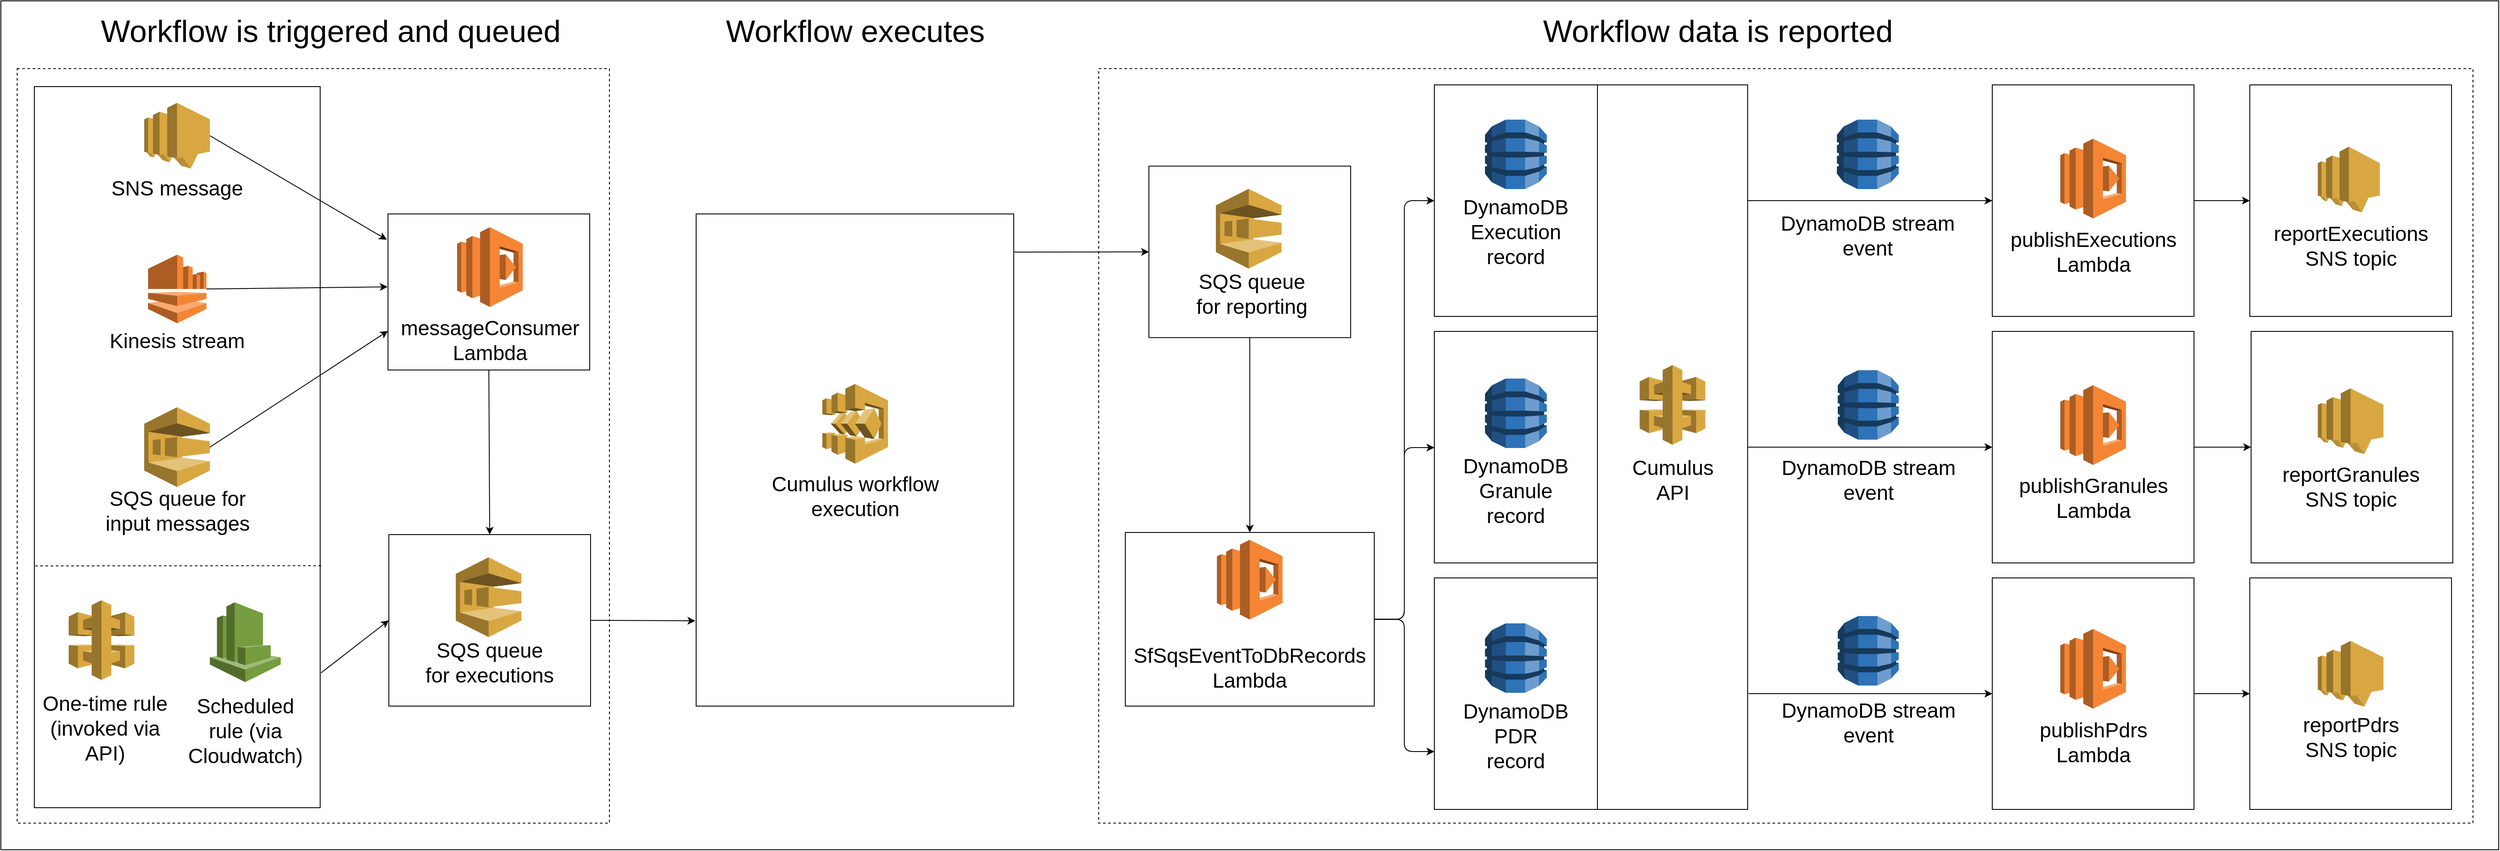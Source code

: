 <mxfile version="12.7.9" type="device"><diagram id="9OBVV0XeZTobMLSr5Xny" name="Page-1"><mxGraphModel dx="5484" dy="3076" grid="1" gridSize="10" guides="1" tooltips="1" connect="1" arrows="1" fold="1" page="1" pageScale="1" pageWidth="850" pageHeight="1100" math="0" shadow="0"><root><mxCell id="0"/><mxCell id="1" parent="0"/><mxCell id="5WBgk7NJGfhJhrE9pnMP-1" value="" style="rounded=0;whiteSpace=wrap;html=1;" parent="1" vertex="1"><mxGeometry x="-1660" y="-1040" width="2910" height="990" as="geometry"/></mxCell><mxCell id="5WBgk7NJGfhJhrE9pnMP-6" value="" style="rounded=0;whiteSpace=wrap;html=1;dashed=1;" parent="1" vertex="1"><mxGeometry x="-1641" y="-961" width="690" height="880" as="geometry"/></mxCell><mxCell id="lM8c-xMSDd7aZxn6vKMH-7" value="" style="rounded=0;whiteSpace=wrap;html=1;fillColor=none;" parent="1" vertex="1"><mxGeometry x="-1621" y="-940" width="333" height="841" as="geometry"/></mxCell><mxCell id="lM8c-xMSDd7aZxn6vKMH-8" value="" style="endArrow=none;dashed=1;html=1;entryX=1.003;entryY=0.7;entryDx=0;entryDy=0;entryPerimeter=0;" parent="1" edge="1"><mxGeometry width="50" height="50" relative="1" as="geometry"><mxPoint x="-1620" y="-381" as="sourcePoint"/><mxPoint x="-1287.001" y="-381.3" as="targetPoint"/></mxGeometry></mxCell><mxCell id="5WBgk7NJGfhJhrE9pnMP-2" value="" style="outlineConnect=0;dashed=0;verticalLabelPosition=bottom;verticalAlign=top;align=center;html=1;shape=mxgraph.aws3.sns;fillColor=#D9A741;gradientColor=none;" parent="1" vertex="1"><mxGeometry x="-1493" y="-921" width="76.5" height="76.5" as="geometry"/></mxCell><mxCell id="5WBgk7NJGfhJhrE9pnMP-3" value="&lt;div style=&quot;font-size: 24px;&quot;&gt;SNS message&lt;/div&gt;" style="text;html=1;strokeColor=none;fillColor=none;align=center;verticalAlign=middle;whiteSpace=wrap;rounded=0;direction=south;fontSize=24;" parent="1" vertex="1"><mxGeometry x="-1534" y="-833" width="159" height="24" as="geometry"/></mxCell><mxCell id="5WBgk7NJGfhJhrE9pnMP-7" value="" style="outlineConnect=0;dashed=0;verticalLabelPosition=bottom;verticalAlign=top;align=center;html=1;shape=mxgraph.aws3.kinesis;fillColor=#F58534;gradientColor=none;" parent="1" vertex="1"><mxGeometry x="-1488.5" y="-744" width="68" height="80" as="geometry"/></mxCell><mxCell id="5WBgk7NJGfhJhrE9pnMP-10" value="&lt;div style=&quot;font-size: 24px;&quot;&gt;Kinesis stream&lt;/div&gt;" style="text;html=1;strokeColor=none;fillColor=none;align=center;verticalAlign=middle;whiteSpace=wrap;rounded=0;dashed=1;fontSize=24;" parent="1" vertex="1"><mxGeometry x="-1543" y="-653.5" width="177" height="20" as="geometry"/></mxCell><mxCell id="lM8c-xMSDd7aZxn6vKMH-1" value="" style="outlineConnect=0;dashed=0;verticalLabelPosition=bottom;verticalAlign=top;align=center;html=1;shape=mxgraph.aws3.sqs;fillColor=#D9A741;gradientColor=none;" parent="1" vertex="1"><mxGeometry x="-1493" y="-566" width="76.5" height="93" as="geometry"/></mxCell><mxCell id="lM8c-xMSDd7aZxn6vKMH-2" value="SQS queue for input messages" style="text;html=1;strokeColor=none;fillColor=none;align=center;verticalAlign=middle;whiteSpace=wrap;rounded=0;fontSize=24;" parent="1" vertex="1"><mxGeometry x="-1560.5" y="-455.5" width="212" height="20" as="geometry"/></mxCell><mxCell id="lM8c-xMSDd7aZxn6vKMH-4" value="" style="outlineConnect=0;dashed=0;verticalLabelPosition=bottom;verticalAlign=top;align=center;html=1;shape=mxgraph.aws3.cloudwatch;fillColor=#759C3E;gradientColor=none;" parent="1" vertex="1"><mxGeometry x="-1416.5" y="-338.5" width="82.5" height="93" as="geometry"/></mxCell><mxCell id="lM8c-xMSDd7aZxn6vKMH-5" value="Scheduled rule (via Cloudwatch)" style="text;html=1;strokeColor=none;fillColor=none;align=center;verticalAlign=middle;whiteSpace=wrap;rounded=0;fontSize=24;" parent="1" vertex="1"><mxGeometry x="-1430" y="-198.5" width="110" height="20" as="geometry"/></mxCell><mxCell id="lM8c-xMSDd7aZxn6vKMH-6" value="One-time rule (invoked via API)" style="text;html=1;strokeColor=none;fillColor=none;align=center;verticalAlign=middle;whiteSpace=wrap;rounded=0;fontSize=24;" parent="1" vertex="1"><mxGeometry x="-1616" y="-201" width="155" height="20" as="geometry"/></mxCell><mxCell id="lM8c-xMSDd7aZxn6vKMH-10" value="" style="rounded=0;whiteSpace=wrap;html=1;fillColor=none;" parent="1" vertex="1"><mxGeometry x="-1209" y="-791.5" width="235" height="182" as="geometry"/></mxCell><mxCell id="lM8c-xMSDd7aZxn6vKMH-9" value="" style="outlineConnect=0;dashed=0;verticalLabelPosition=bottom;verticalAlign=top;align=center;html=1;shape=mxgraph.aws3.lambda;fillColor=#F58534;gradientColor=none;" parent="1" vertex="1"><mxGeometry x="-1128.5" y="-776" width="76.5" height="93" as="geometry"/></mxCell><mxCell id="lM8c-xMSDd7aZxn6vKMH-11" value="&lt;font style=&quot;font-size: 24px&quot;&gt;messageConsumer Lambda&lt;/font&gt;" style="text;html=1;strokeColor=none;fillColor=none;align=center;verticalAlign=middle;whiteSpace=wrap;rounded=0;fontSize=20;" parent="1" vertex="1"><mxGeometry x="-1140.5" y="-656.5" width="100" height="25" as="geometry"/></mxCell><mxCell id="lM8c-xMSDd7aZxn6vKMH-13" value="" style="rounded=0;whiteSpace=wrap;html=1;fillColor=none;" parent="1" vertex="1"><mxGeometry x="-1208" y="-417.5" width="235" height="200" as="geometry"/></mxCell><mxCell id="lM8c-xMSDd7aZxn6vKMH-14" value="" style="endArrow=classic;html=1;exitX=1;exitY=0.5;exitDx=0;exitDy=0;exitPerimeter=0;entryX=-0.006;entryY=0.165;entryDx=0;entryDy=0;entryPerimeter=0;" parent="1" source="5WBgk7NJGfhJhrE9pnMP-2" target="lM8c-xMSDd7aZxn6vKMH-10" edge="1"><mxGeometry width="50" height="50" relative="1" as="geometry"><mxPoint x="-1301" y="-791" as="sourcePoint"/><mxPoint x="-1251" y="-841" as="targetPoint"/></mxGeometry></mxCell><mxCell id="lM8c-xMSDd7aZxn6vKMH-15" value="" style="endArrow=classic;html=1;exitX=1;exitY=0.5;exitDx=0;exitDy=0;exitPerimeter=0;entryX=-0.002;entryY=0.467;entryDx=0;entryDy=0;entryPerimeter=0;" parent="1" source="5WBgk7NJGfhJhrE9pnMP-7" target="lM8c-xMSDd7aZxn6vKMH-10" edge="1"><mxGeometry width="50" height="50" relative="1" as="geometry"><mxPoint x="-1406.5" y="-877.75" as="sourcePoint"/><mxPoint x="-1120" y="-807.47" as="targetPoint"/></mxGeometry></mxCell><mxCell id="lM8c-xMSDd7aZxn6vKMH-16" value="" style="endArrow=classic;html=1;exitX=1;exitY=0.5;exitDx=0;exitDy=0;exitPerimeter=0;entryX=0;entryY=0.75;entryDx=0;entryDy=0;" parent="1" source="lM8c-xMSDd7aZxn6vKMH-1" target="lM8c-xMSDd7aZxn6vKMH-10" edge="1"><mxGeometry width="50" height="50" relative="1" as="geometry"><mxPoint x="-1411" y="-756" as="sourcePoint"/><mxPoint x="-1120" y="-780.5" as="targetPoint"/></mxGeometry></mxCell><mxCell id="lM8c-xMSDd7aZxn6vKMH-17" value="" style="outlineConnect=0;dashed=0;verticalLabelPosition=bottom;verticalAlign=top;align=center;html=1;shape=mxgraph.aws3.sqs;fillColor=#D9A741;gradientColor=none;" parent="1" vertex="1"><mxGeometry x="-1130" y="-391" width="76.5" height="93" as="geometry"/></mxCell><mxCell id="lM8c-xMSDd7aZxn6vKMH-18" value="SQS queue for executions" style="text;html=1;strokeColor=none;fillColor=none;align=center;verticalAlign=middle;whiteSpace=wrap;rounded=0;fontSize=24;" parent="1" vertex="1"><mxGeometry x="-1167" y="-278.5" width="153" height="20" as="geometry"/></mxCell><mxCell id="lM8c-xMSDd7aZxn6vKMH-19" value="" style="rounded=0;whiteSpace=wrap;html=1;fillColor=none;" parent="1" vertex="1"><mxGeometry x="-850" y="-791.5" width="370" height="574" as="geometry"/></mxCell><mxCell id="lM8c-xMSDd7aZxn6vKMH-20" value="" style="outlineConnect=0;dashed=0;verticalLabelPosition=bottom;verticalAlign=top;align=center;html=1;shape=mxgraph.aws3.step_functions;fillColor=#D9A741;gradientColor=none;" parent="1" vertex="1"><mxGeometry x="-703" y="-593.25" width="76.5" height="93" as="geometry"/></mxCell><mxCell id="lM8c-xMSDd7aZxn6vKMH-21" value="Cumulus workflow execution" style="text;html=1;strokeColor=none;fillColor=none;align=center;verticalAlign=middle;whiteSpace=wrap;rounded=0;fontSize=24;" parent="1" vertex="1"><mxGeometry x="-772.5" y="-472.25" width="215" height="20" as="geometry"/></mxCell><mxCell id="lM8c-xMSDd7aZxn6vKMH-22" value="" style="endArrow=classic;html=1;exitX=1;exitY=0.5;exitDx=0;exitDy=0;" parent="1" source="lM8c-xMSDd7aZxn6vKMH-13" edge="1"><mxGeometry width="50" height="50" relative="1" as="geometry"><mxPoint x="-911" y="-516" as="sourcePoint"/><mxPoint x="-851" y="-317" as="targetPoint"/></mxGeometry></mxCell><mxCell id="lM8c-xMSDd7aZxn6vKMH-23" value="" style="endArrow=classic;html=1;exitX=0.5;exitY=1;exitDx=0;exitDy=0;entryX=0.5;entryY=0;entryDx=0;entryDy=0;" parent="1" source="lM8c-xMSDd7aZxn6vKMH-10" target="lM8c-xMSDd7aZxn6vKMH-13" edge="1"><mxGeometry width="50" height="50" relative="1" as="geometry"><mxPoint x="-1130" y="-594.5" as="sourcePoint"/><mxPoint x="-1080" y="-644.5" as="targetPoint"/></mxGeometry></mxCell><mxCell id="lM8c-xMSDd7aZxn6vKMH-24" value="" style="endArrow=classic;html=1;entryX=0;entryY=0.5;entryDx=0;entryDy=0;exitX=1.003;exitY=0.813;exitDx=0;exitDy=0;exitPerimeter=0;" parent="1" source="lM8c-xMSDd7aZxn6vKMH-7" target="lM8c-xMSDd7aZxn6vKMH-13" edge="1"><mxGeometry width="50" height="50" relative="1" as="geometry"><mxPoint x="-1287" y="-466" as="sourcePoint"/><mxPoint x="-1226" y="-497" as="targetPoint"/></mxGeometry></mxCell><mxCell id="lM8c-xMSDd7aZxn6vKMH-25" value="" style="rounded=0;whiteSpace=wrap;html=1;dashed=1;" parent="1" vertex="1"><mxGeometry x="-381" y="-961" width="1601" height="880" as="geometry"/></mxCell><mxCell id="lM8c-xMSDd7aZxn6vKMH-27" value="" style="rounded=0;whiteSpace=wrap;html=1;fillColor=none;" parent="1" vertex="1"><mxGeometry x="960" y="-942" width="235" height="270" as="geometry"/></mxCell><mxCell id="lM8c-xMSDd7aZxn6vKMH-28" value="" style="outlineConnect=0;dashed=0;verticalLabelPosition=bottom;verticalAlign=top;align=center;html=1;shape=mxgraph.aws3.sns;fillColor=#D9A741;gradientColor=none;" parent="1" vertex="1"><mxGeometry x="1039.25" y="-869.88" width="72.25" height="76.5" as="geometry"/></mxCell><mxCell id="lM8c-xMSDd7aZxn6vKMH-29" value="reportExecutions SNS topic" style="text;html=1;strokeColor=none;fillColor=none;align=center;verticalAlign=middle;whiteSpace=wrap;rounded=0;fontSize=24;" parent="1" vertex="1"><mxGeometry x="981.5" y="-764.13" width="192" height="20" as="geometry"/></mxCell><mxCell id="lM8c-xMSDd7aZxn6vKMH-50" value="" style="rounded=0;whiteSpace=wrap;html=1;fillColor=none;" parent="1" vertex="1"><mxGeometry x="200" y="-942" width="175" height="845" as="geometry"/></mxCell><mxCell id="lM8c-xMSDd7aZxn6vKMH-51" value="" style="outlineConnect=0;dashed=0;verticalLabelPosition=bottom;verticalAlign=top;align=center;html=1;shape=mxgraph.aws3.api_gateway;fillColor=#D9A741;gradientColor=none;" parent="1" vertex="1"><mxGeometry x="249.25" y="-615.25" width="76.5" height="93" as="geometry"/></mxCell><mxCell id="lM8c-xMSDd7aZxn6vKMH-52" value="Cumulus API" style="text;html=1;strokeColor=none;fillColor=none;align=center;verticalAlign=middle;whiteSpace=wrap;rounded=0;fontSize=24;" parent="1" vertex="1"><mxGeometry x="247.5" y="-490.75" width="80" height="20" as="geometry"/></mxCell><mxCell id="lM8c-xMSDd7aZxn6vKMH-62" value="&lt;font style=&quot;font-size: 36px;&quot;&gt;Workflow is triggered and queued&lt;/font&gt;" style="text;html=1;strokeColor=none;fillColor=none;align=center;verticalAlign=middle;whiteSpace=wrap;rounded=0;fontSize=36;" parent="1" vertex="1"><mxGeometry x="-1589" y="-1015" width="627" height="20" as="geometry"/></mxCell><mxCell id="lM8c-xMSDd7aZxn6vKMH-63" value="&lt;font style=&quot;font-size: 36px;&quot;&gt;Workflow executes&lt;/font&gt;" style="text;html=1;strokeColor=none;fillColor=none;align=center;verticalAlign=middle;whiteSpace=wrap;rounded=0;fontSize=36;" parent="1" vertex="1"><mxGeometry x="-842.5" y="-1015" width="355" height="20" as="geometry"/></mxCell><mxCell id="lM8c-xMSDd7aZxn6vKMH-64" value="&lt;font style=&quot;font-size: 36px;&quot;&gt;Workflow data is reported&lt;br style=&quot;font-size: 36px;&quot;&gt;&lt;/font&gt;" style="text;html=1;strokeColor=none;fillColor=none;align=center;verticalAlign=middle;whiteSpace=wrap;rounded=0;fontSize=36;" parent="1" vertex="1"><mxGeometry x="100" y="-1015" width="481" height="20" as="geometry"/></mxCell><mxCell id="lM8c-xMSDd7aZxn6vKMH-67" value="" style="outlineConnect=0;dashed=0;verticalLabelPosition=bottom;verticalAlign=top;align=center;html=1;shape=mxgraph.aws3.api_gateway;fillColor=#D9A741;gradientColor=none;" parent="1" vertex="1"><mxGeometry x="-1581" y="-341" width="76.5" height="93" as="geometry"/></mxCell><mxCell id="lM8c-xMSDd7aZxn6vKMH-76" value="" style="rounded=0;whiteSpace=wrap;html=1;fillColor=none;" parent="1" vertex="1"><mxGeometry x="961.5" y="-654.5" width="235" height="270" as="geometry"/></mxCell><mxCell id="lM8c-xMSDd7aZxn6vKMH-77" value="" style="rounded=0;whiteSpace=wrap;html=1;fillColor=none;" parent="1" vertex="1"><mxGeometry x="960" y="-367" width="235" height="270" as="geometry"/></mxCell><mxCell id="lM8c-xMSDd7aZxn6vKMH-78" value="" style="outlineConnect=0;dashed=0;verticalLabelPosition=bottom;verticalAlign=top;align=center;html=1;shape=mxgraph.aws3.sns;fillColor=#D9A741;gradientColor=none;" parent="1" vertex="1"><mxGeometry x="1039.25" y="-588" width="76.5" height="76.5" as="geometry"/></mxCell><mxCell id="lM8c-xMSDd7aZxn6vKMH-79" value="reportGranules SNS topic" style="text;html=1;strokeColor=none;fillColor=none;align=center;verticalAlign=middle;whiteSpace=wrap;rounded=0;fontSize=24;" parent="1" vertex="1"><mxGeometry x="981.5" y="-482.75" width="192" height="20" as="geometry"/></mxCell><mxCell id="lM8c-xMSDd7aZxn6vKMH-80" value="" style="outlineConnect=0;dashed=0;verticalLabelPosition=bottom;verticalAlign=top;align=center;html=1;shape=mxgraph.aws3.sns;fillColor=#D9A741;gradientColor=none;" parent="1" vertex="1"><mxGeometry x="1039.25" y="-293.5" width="76.5" height="76.5" as="geometry"/></mxCell><mxCell id="lM8c-xMSDd7aZxn6vKMH-81" value="reportPdrs&lt;br&gt; SNS topic" style="text;html=1;strokeColor=none;fillColor=none;align=center;verticalAlign=middle;whiteSpace=wrap;rounded=0;fontSize=24;" parent="1" vertex="1"><mxGeometry x="981.5" y="-190.75" width="192" height="20" as="geometry"/></mxCell><mxCell id="lM8c-xMSDd7aZxn6vKMH-82" value="" style="rounded=0;whiteSpace=wrap;html=1;fillColor=none;" parent="1" vertex="1"><mxGeometry x="10" y="-942" width="190" height="270" as="geometry"/></mxCell><mxCell id="lM8c-xMSDd7aZxn6vKMH-83" value="" style="rounded=0;whiteSpace=wrap;html=1;fillColor=none;" parent="1" vertex="1"><mxGeometry x="10" y="-654.5" width="190" height="270" as="geometry"/></mxCell><mxCell id="lM8c-xMSDd7aZxn6vKMH-84" value="" style="rounded=0;whiteSpace=wrap;html=1;fillColor=none;" parent="1" vertex="1"><mxGeometry x="10" y="-367" width="190" height="270" as="geometry"/></mxCell><mxCell id="lM8c-xMSDd7aZxn6vKMH-85" value="" style="outlineConnect=0;dashed=0;verticalLabelPosition=bottom;verticalAlign=top;align=center;html=1;shape=mxgraph.aws3.dynamo_db;fillColor=#2E73B8;gradientColor=none;fontSize=36;" parent="1" vertex="1"><mxGeometry x="69" y="-901.5" width="72" height="81" as="geometry"/></mxCell><mxCell id="lM8c-xMSDd7aZxn6vKMH-86" value="DynamoDB Execution record" style="text;html=1;strokeColor=none;fillColor=none;align=center;verticalAlign=middle;whiteSpace=wrap;rounded=0;fontSize=24;" parent="1" vertex="1"><mxGeometry x="48" y="-780" width="114" height="20" as="geometry"/></mxCell><mxCell id="lM8c-xMSDd7aZxn6vKMH-87" value="" style="outlineConnect=0;dashed=0;verticalLabelPosition=bottom;verticalAlign=top;align=center;html=1;shape=mxgraph.aws3.dynamo_db;fillColor=#2E73B8;gradientColor=none;fontSize=36;" parent="1" vertex="1"><mxGeometry x="69" y="-599.5" width="72" height="81" as="geometry"/></mxCell><mxCell id="lM8c-xMSDd7aZxn6vKMH-88" value="DynamoDB Granule record" style="text;html=1;strokeColor=none;fillColor=none;align=center;verticalAlign=middle;whiteSpace=wrap;rounded=0;fontSize=24;" parent="1" vertex="1"><mxGeometry x="48" y="-478" width="114" height="20" as="geometry"/></mxCell><mxCell id="lM8c-xMSDd7aZxn6vKMH-89" value="" style="outlineConnect=0;dashed=0;verticalLabelPosition=bottom;verticalAlign=top;align=center;html=1;shape=mxgraph.aws3.dynamo_db;fillColor=#2E73B8;gradientColor=none;fontSize=36;" parent="1" vertex="1"><mxGeometry x="69" y="-314" width="72" height="81" as="geometry"/></mxCell><mxCell id="lM8c-xMSDd7aZxn6vKMH-90" value="DynamoDB PDR record" style="text;html=1;strokeColor=none;fillColor=none;align=center;verticalAlign=middle;whiteSpace=wrap;rounded=0;fontSize=24;" parent="1" vertex="1"><mxGeometry x="48" y="-192.5" width="114" height="20" as="geometry"/></mxCell><mxCell id="bhs7tD_ykDXMBlXrfs6e-10" value="" style="rounded=0;whiteSpace=wrap;html=1;fillColor=none;" parent="1" vertex="1"><mxGeometry x="-350" y="-420" width="290" height="202.5" as="geometry"/></mxCell><mxCell id="bhs7tD_ykDXMBlXrfs6e-11" value="" style="outlineConnect=0;dashed=0;verticalLabelPosition=bottom;verticalAlign=top;align=center;html=1;shape=mxgraph.aws3.lambda;fillColor=#F58534;gradientColor=none;" parent="1" vertex="1"><mxGeometry x="-243.25" y="-411.5" width="76.5" height="93" as="geometry"/></mxCell><mxCell id="bhs7tD_ykDXMBlXrfs6e-12" value="&lt;font style=&quot;font-size: 24px&quot;&gt;SfSqsEventToDbRecords&lt;br&gt;&lt;font style=&quot;font-size: 24px&quot;&gt;Lambda&lt;/font&gt;&lt;/font&gt;" style="text;html=1;strokeColor=none;fillColor=none;align=center;verticalAlign=middle;whiteSpace=wrap;rounded=0;fontSize=20;" parent="1" vertex="1"><mxGeometry x="-255" y="-275" width="100" height="25" as="geometry"/></mxCell><mxCell id="XVbduZK-hiPIBYFMobti-4" value="" style="rounded=0;whiteSpace=wrap;html=1;fillColor=none;" parent="1" vertex="1"><mxGeometry x="660" y="-942" width="235" height="270" as="geometry"/></mxCell><mxCell id="XVbduZK-hiPIBYFMobti-2" value="" style="outlineConnect=0;dashed=0;verticalLabelPosition=bottom;verticalAlign=top;align=center;html=1;shape=mxgraph.aws3.lambda;fillColor=#F58534;gradientColor=none;" parent="1" vertex="1"><mxGeometry x="739.25" y="-879.25" width="76.5" height="93" as="geometry"/></mxCell><mxCell id="XVbduZK-hiPIBYFMobti-3" value="&lt;font style=&quot;font-size: 24px&quot;&gt;publishExecutions&lt;br&gt;Lambda&lt;br&gt;&lt;/font&gt;" style="text;html=1;strokeColor=none;fillColor=none;align=center;verticalAlign=middle;whiteSpace=wrap;rounded=0;fontSize=20;" parent="1" vertex="1"><mxGeometry x="727.5" y="-759.75" width="100" height="25" as="geometry"/></mxCell><mxCell id="XVbduZK-hiPIBYFMobti-6" value="" style="rounded=0;whiteSpace=wrap;html=1;fillColor=none;" parent="1" vertex="1"><mxGeometry x="660" y="-654.5" width="235" height="270" as="geometry"/></mxCell><mxCell id="XVbduZK-hiPIBYFMobti-7" value="" style="outlineConnect=0;dashed=0;verticalLabelPosition=bottom;verticalAlign=top;align=center;html=1;shape=mxgraph.aws3.lambda;fillColor=#F58534;gradientColor=none;" parent="1" vertex="1"><mxGeometry x="739.25" y="-591.75" width="76.5" height="93" as="geometry"/></mxCell><mxCell id="XVbduZK-hiPIBYFMobti-8" value="&lt;font style=&quot;font-size: 24px&quot;&gt;publishGranules&lt;br&gt;Lambda&lt;br&gt;&lt;/font&gt;" style="text;html=1;strokeColor=none;fillColor=none;align=center;verticalAlign=middle;whiteSpace=wrap;rounded=0;fontSize=20;" parent="1" vertex="1"><mxGeometry x="727.5" y="-472.25" width="100" height="25" as="geometry"/></mxCell><mxCell id="XVbduZK-hiPIBYFMobti-9" value="" style="rounded=0;whiteSpace=wrap;html=1;fillColor=none;" parent="1" vertex="1"><mxGeometry x="660" y="-367" width="235" height="270" as="geometry"/></mxCell><mxCell id="XVbduZK-hiPIBYFMobti-10" value="" style="outlineConnect=0;dashed=0;verticalLabelPosition=bottom;verticalAlign=top;align=center;html=1;shape=mxgraph.aws3.lambda;fillColor=#F58534;gradientColor=none;" parent="1" vertex="1"><mxGeometry x="739.25" y="-307.5" width="76.5" height="93" as="geometry"/></mxCell><mxCell id="XVbduZK-hiPIBYFMobti-11" value="&lt;font style=&quot;font-size: 24px&quot;&gt;publishPdrs&lt;br&gt;Lambda&lt;br&gt;&lt;/font&gt;" style="text;html=1;strokeColor=none;fillColor=none;align=center;verticalAlign=middle;whiteSpace=wrap;rounded=0;fontSize=20;" parent="1" vertex="1"><mxGeometry x="727.5" y="-188" width="100" height="25" as="geometry"/></mxCell><mxCell id="4PxCuIqk5DiWcx5Ig0HF-6" value="" style="endArrow=classic;html=1;entryX=0;entryY=0.5;entryDx=0;entryDy=0;" parent="1" edge="1" target="sAFKlnEPVhb_qjnXJ40u-8"><mxGeometry width="50" height="50" relative="1" as="geometry"><mxPoint x="-480" y="-747" as="sourcePoint"/><mxPoint x="-350" y="-744" as="targetPoint"/></mxGeometry></mxCell><mxCell id="4PxCuIqk5DiWcx5Ig0HF-7" value="" style="endArrow=classic;html=1;exitX=1;exitY=0.5;exitDx=0;exitDy=0;entryX=0;entryY=0.5;entryDx=0;entryDy=0;edgeStyle=orthogonalEdgeStyle;" parent="1" source="bhs7tD_ykDXMBlXrfs6e-10" target="lM8c-xMSDd7aZxn6vKMH-82" edge="1"><mxGeometry width="50" height="50" relative="1" as="geometry"><mxPoint x="-470" y="-456.5" as="sourcePoint"/><mxPoint x="-320" y="-456.5" as="targetPoint"/></mxGeometry></mxCell><mxCell id="4PxCuIqk5DiWcx5Ig0HF-8" value="" style="endArrow=classic;html=1;entryX=0;entryY=0.5;entryDx=0;entryDy=0;exitX=1;exitY=0.5;exitDx=0;exitDy=0;edgeStyle=elbowEdgeStyle;" parent="1" edge="1" source="bhs7tD_ykDXMBlXrfs6e-10"><mxGeometry width="50" height="50" relative="1" as="geometry"><mxPoint x="-60" y="-519" as="sourcePoint"/><mxPoint x="10" y="-519" as="targetPoint"/></mxGeometry></mxCell><mxCell id="4PxCuIqk5DiWcx5Ig0HF-9" value="" style="endArrow=classic;html=1;exitX=1;exitY=0.5;exitDx=0;exitDy=0;entryX=0;entryY=0.75;entryDx=0;entryDy=0;edgeStyle=elbowEdgeStyle;" parent="1" source="bhs7tD_ykDXMBlXrfs6e-10" target="lM8c-xMSDd7aZxn6vKMH-84" edge="1"><mxGeometry width="50" height="50" relative="1" as="geometry"><mxPoint x="-30" y="-456.5" as="sourcePoint"/><mxPoint x="20" y="-442" as="targetPoint"/></mxGeometry></mxCell><mxCell id="4PxCuIqk5DiWcx5Ig0HF-13" value="" style="endArrow=classic;html=1;exitX=1;exitY=0.5;exitDx=0;exitDy=0;entryX=0;entryY=0.5;entryDx=0;entryDy=0;" parent="1" source="lM8c-xMSDd7aZxn6vKMH-50" target="XVbduZK-hiPIBYFMobti-6" edge="1"><mxGeometry width="50" height="50" relative="1" as="geometry"><mxPoint x="-30" y="-460.5" as="sourcePoint"/><mxPoint x="450" y="-490" as="targetPoint"/></mxGeometry></mxCell><mxCell id="4PxCuIqk5DiWcx5Ig0HF-14" value="" style="endArrow=classic;html=1;entryX=0;entryY=0.5;entryDx=0;entryDy=0;" parent="1" target="XVbduZK-hiPIBYFMobti-4" edge="1"><mxGeometry width="50" height="50" relative="1" as="geometry"><mxPoint x="375" y="-807" as="sourcePoint"/><mxPoint x="435" y="-807" as="targetPoint"/></mxGeometry></mxCell><mxCell id="4PxCuIqk5DiWcx5Ig0HF-17" value="" style="endArrow=classic;html=1;entryX=0;entryY=0.5;entryDx=0;entryDy=0;" parent="1" target="XVbduZK-hiPIBYFMobti-9" edge="1"><mxGeometry width="50" height="50" relative="1" as="geometry"><mxPoint x="376" y="-232" as="sourcePoint"/><mxPoint x="438" y="-232" as="targetPoint"/></mxGeometry></mxCell><mxCell id="4PxCuIqk5DiWcx5Ig0HF-18" value="" style="endArrow=classic;html=1;exitX=1;exitY=0.5;exitDx=0;exitDy=0;" parent="1" source="XVbduZK-hiPIBYFMobti-4" target="lM8c-xMSDd7aZxn6vKMH-27" edge="1"><mxGeometry width="50" height="50" relative="1" as="geometry"><mxPoint x="605" y="-797" as="sourcePoint"/><mxPoint x="670" y="-797" as="targetPoint"/></mxGeometry></mxCell><mxCell id="4PxCuIqk5DiWcx5Ig0HF-19" value="" style="endArrow=classic;html=1;exitX=1;exitY=0.5;exitDx=0;exitDy=0;entryX=0;entryY=0.5;entryDx=0;entryDy=0;" parent="1" source="XVbduZK-hiPIBYFMobti-6" target="lM8c-xMSDd7aZxn6vKMH-76" edge="1"><mxGeometry width="50" height="50" relative="1" as="geometry"><mxPoint x="905" y="-797" as="sourcePoint"/><mxPoint x="970" y="-797" as="targetPoint"/></mxGeometry></mxCell><mxCell id="4PxCuIqk5DiWcx5Ig0HF-20" value="" style="endArrow=classic;html=1;exitX=1;exitY=0.5;exitDx=0;exitDy=0;entryX=0;entryY=0.5;entryDx=0;entryDy=0;" parent="1" source="XVbduZK-hiPIBYFMobti-9" target="lM8c-xMSDd7aZxn6vKMH-77" edge="1"><mxGeometry width="50" height="50" relative="1" as="geometry"><mxPoint x="905" y="-509.5" as="sourcePoint"/><mxPoint x="971.5" y="-509.5" as="targetPoint"/></mxGeometry></mxCell><mxCell id="4PxCuIqk5DiWcx5Ig0HF-26" value="" style="outlineConnect=0;dashed=0;verticalLabelPosition=bottom;verticalAlign=top;align=center;html=1;shape=mxgraph.aws3.dynamo_db;fillColor=#2E73B8;gradientColor=none;" parent="1" vertex="1"><mxGeometry x="479" y="-901.5" width="72" height="81" as="geometry"/></mxCell><mxCell id="4PxCuIqk5DiWcx5Ig0HF-27" value="&lt;font style=&quot;font-size: 24px&quot;&gt;DynamoDB stream event&lt;br&gt;&lt;/font&gt;" style="text;html=1;strokeColor=none;fillColor=none;align=center;verticalAlign=middle;whiteSpace=wrap;rounded=0;" parent="1" vertex="1"><mxGeometry x="380" y="-776" width="270" height="20" as="geometry"/></mxCell><mxCell id="4PxCuIqk5DiWcx5Ig0HF-37" value="" style="outlineConnect=0;dashed=0;verticalLabelPosition=bottom;verticalAlign=top;align=center;html=1;shape=mxgraph.aws3.dynamo_db;fillColor=#2E73B8;gradientColor=none;" parent="1" vertex="1"><mxGeometry x="480" y="-609.25" width="71" height="81" as="geometry"/></mxCell><mxCell id="4PxCuIqk5DiWcx5Ig0HF-38" value="&lt;font style=&quot;font-size: 24px&quot;&gt;DynamoDB stream event&lt;br&gt;&lt;/font&gt;" style="text;html=1;strokeColor=none;fillColor=none;align=center;verticalAlign=middle;whiteSpace=wrap;rounded=0;" parent="1" vertex="1"><mxGeometry x="380.5" y="-490.75" width="270" height="20" as="geometry"/></mxCell><mxCell id="4PxCuIqk5DiWcx5Ig0HF-39" value="" style="outlineConnect=0;dashed=0;verticalLabelPosition=bottom;verticalAlign=top;align=center;html=1;shape=mxgraph.aws3.dynamo_db;fillColor=#2E73B8;gradientColor=none;" parent="1" vertex="1"><mxGeometry x="480" y="-322.5" width="71" height="81" as="geometry"/></mxCell><mxCell id="4PxCuIqk5DiWcx5Ig0HF-40" value="&lt;font style=&quot;font-size: 24px&quot;&gt;DynamoDB stream event&lt;br&gt;&lt;/font&gt;" style="text;html=1;strokeColor=none;fillColor=none;align=center;verticalAlign=middle;whiteSpace=wrap;rounded=0;" parent="1" vertex="1"><mxGeometry x="380.5" y="-208" width="270" height="20" as="geometry"/></mxCell><mxCell id="sAFKlnEPVhb_qjnXJ40u-8" value="" style="rounded=0;whiteSpace=wrap;html=1;fillColor=none;" vertex="1" parent="1"><mxGeometry x="-322.5" y="-847.25" width="235" height="200" as="geometry"/></mxCell><mxCell id="sAFKlnEPVhb_qjnXJ40u-9" value="" style="outlineConnect=0;dashed=0;verticalLabelPosition=bottom;verticalAlign=top;align=center;html=1;shape=mxgraph.aws3.sqs;fillColor=#D9A741;gradientColor=none;" vertex="1" parent="1"><mxGeometry x="-244.5" y="-820.75" width="76.5" height="93" as="geometry"/></mxCell><mxCell id="sAFKlnEPVhb_qjnXJ40u-10" value="SQS queue for reporting" style="text;html=1;strokeColor=none;fillColor=none;align=center;verticalAlign=middle;whiteSpace=wrap;rounded=0;fontSize=24;" vertex="1" parent="1"><mxGeometry x="-279.5" y="-708.25" width="153" height="20" as="geometry"/></mxCell><mxCell id="sAFKlnEPVhb_qjnXJ40u-11" value="" style="endArrow=classic;html=1;exitX=0.5;exitY=1;exitDx=0;exitDy=0;entryX=0.5;entryY=0;entryDx=0;entryDy=0;" edge="1" parent="1" source="sAFKlnEPVhb_qjnXJ40u-8" target="bhs7tD_ykDXMBlXrfs6e-10"><mxGeometry width="50" height="50" relative="1" as="geometry"><mxPoint x="-320" y="-500" as="sourcePoint"/><mxPoint x="-270" y="-550" as="targetPoint"/></mxGeometry></mxCell></root></mxGraphModel></diagram></mxfile>